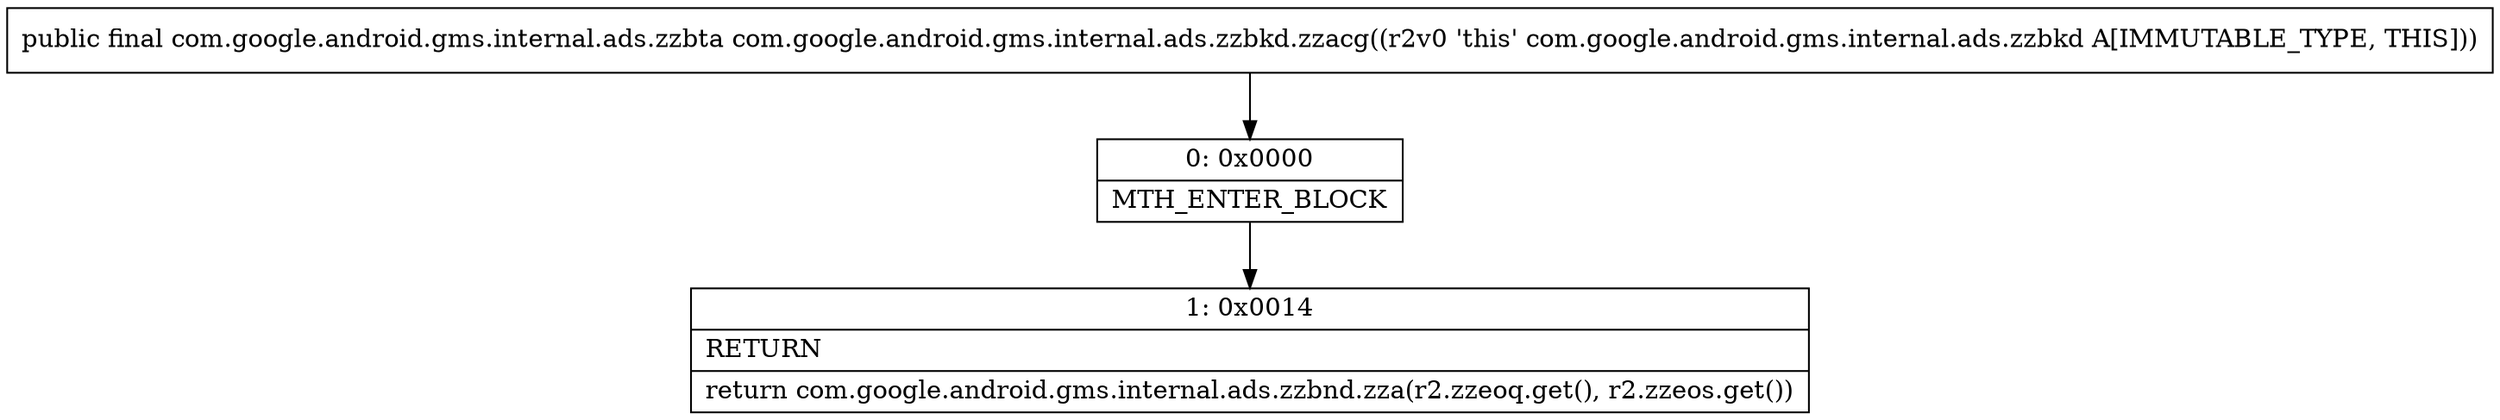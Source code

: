 digraph "CFG forcom.google.android.gms.internal.ads.zzbkd.zzacg()Lcom\/google\/android\/gms\/internal\/ads\/zzbta;" {
Node_0 [shape=record,label="{0\:\ 0x0000|MTH_ENTER_BLOCK\l}"];
Node_1 [shape=record,label="{1\:\ 0x0014|RETURN\l|return com.google.android.gms.internal.ads.zzbnd.zza(r2.zzeoq.get(), r2.zzeos.get())\l}"];
MethodNode[shape=record,label="{public final com.google.android.gms.internal.ads.zzbta com.google.android.gms.internal.ads.zzbkd.zzacg((r2v0 'this' com.google.android.gms.internal.ads.zzbkd A[IMMUTABLE_TYPE, THIS])) }"];
MethodNode -> Node_0;
Node_0 -> Node_1;
}

